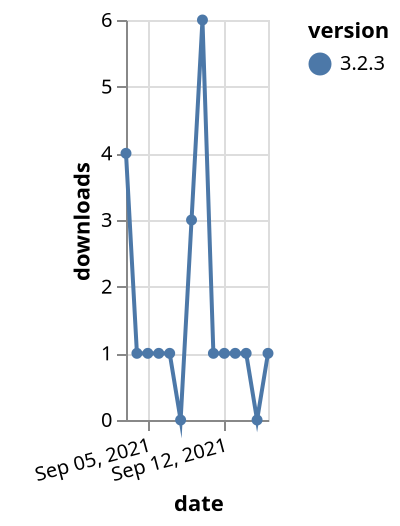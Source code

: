 {"$schema": "https://vega.github.io/schema/vega-lite/v5.json", "description": "A simple bar chart with embedded data.", "data": {"values": [{"date": "2021-09-03", "total": 525, "delta": 4, "version": "3.2.3"}, {"date": "2021-09-04", "total": 526, "delta": 1, "version": "3.2.3"}, {"date": "2021-09-05", "total": 527, "delta": 1, "version": "3.2.3"}, {"date": "2021-09-06", "total": 528, "delta": 1, "version": "3.2.3"}, {"date": "2021-09-07", "total": 529, "delta": 1, "version": "3.2.3"}, {"date": "2021-09-08", "total": 529, "delta": 0, "version": "3.2.3"}, {"date": "2021-09-09", "total": 532, "delta": 3, "version": "3.2.3"}, {"date": "2021-09-10", "total": 538, "delta": 6, "version": "3.2.3"}, {"date": "2021-09-11", "total": 539, "delta": 1, "version": "3.2.3"}, {"date": "2021-09-12", "total": 540, "delta": 1, "version": "3.2.3"}, {"date": "2021-09-13", "total": 541, "delta": 1, "version": "3.2.3"}, {"date": "2021-09-14", "total": 542, "delta": 1, "version": "3.2.3"}, {"date": "2021-09-15", "total": 542, "delta": 0, "version": "3.2.3"}, {"date": "2021-09-16", "total": 543, "delta": 1, "version": "3.2.3"}]}, "width": "container", "mark": {"type": "line", "point": {"filled": true}}, "encoding": {"x": {"field": "date", "type": "temporal", "timeUnit": "yearmonthdate", "title": "date", "axis": {"labelAngle": -15}}, "y": {"field": "delta", "type": "quantitative", "title": "downloads"}, "color": {"field": "version", "type": "nominal"}, "tooltip": {"field": "delta"}}}